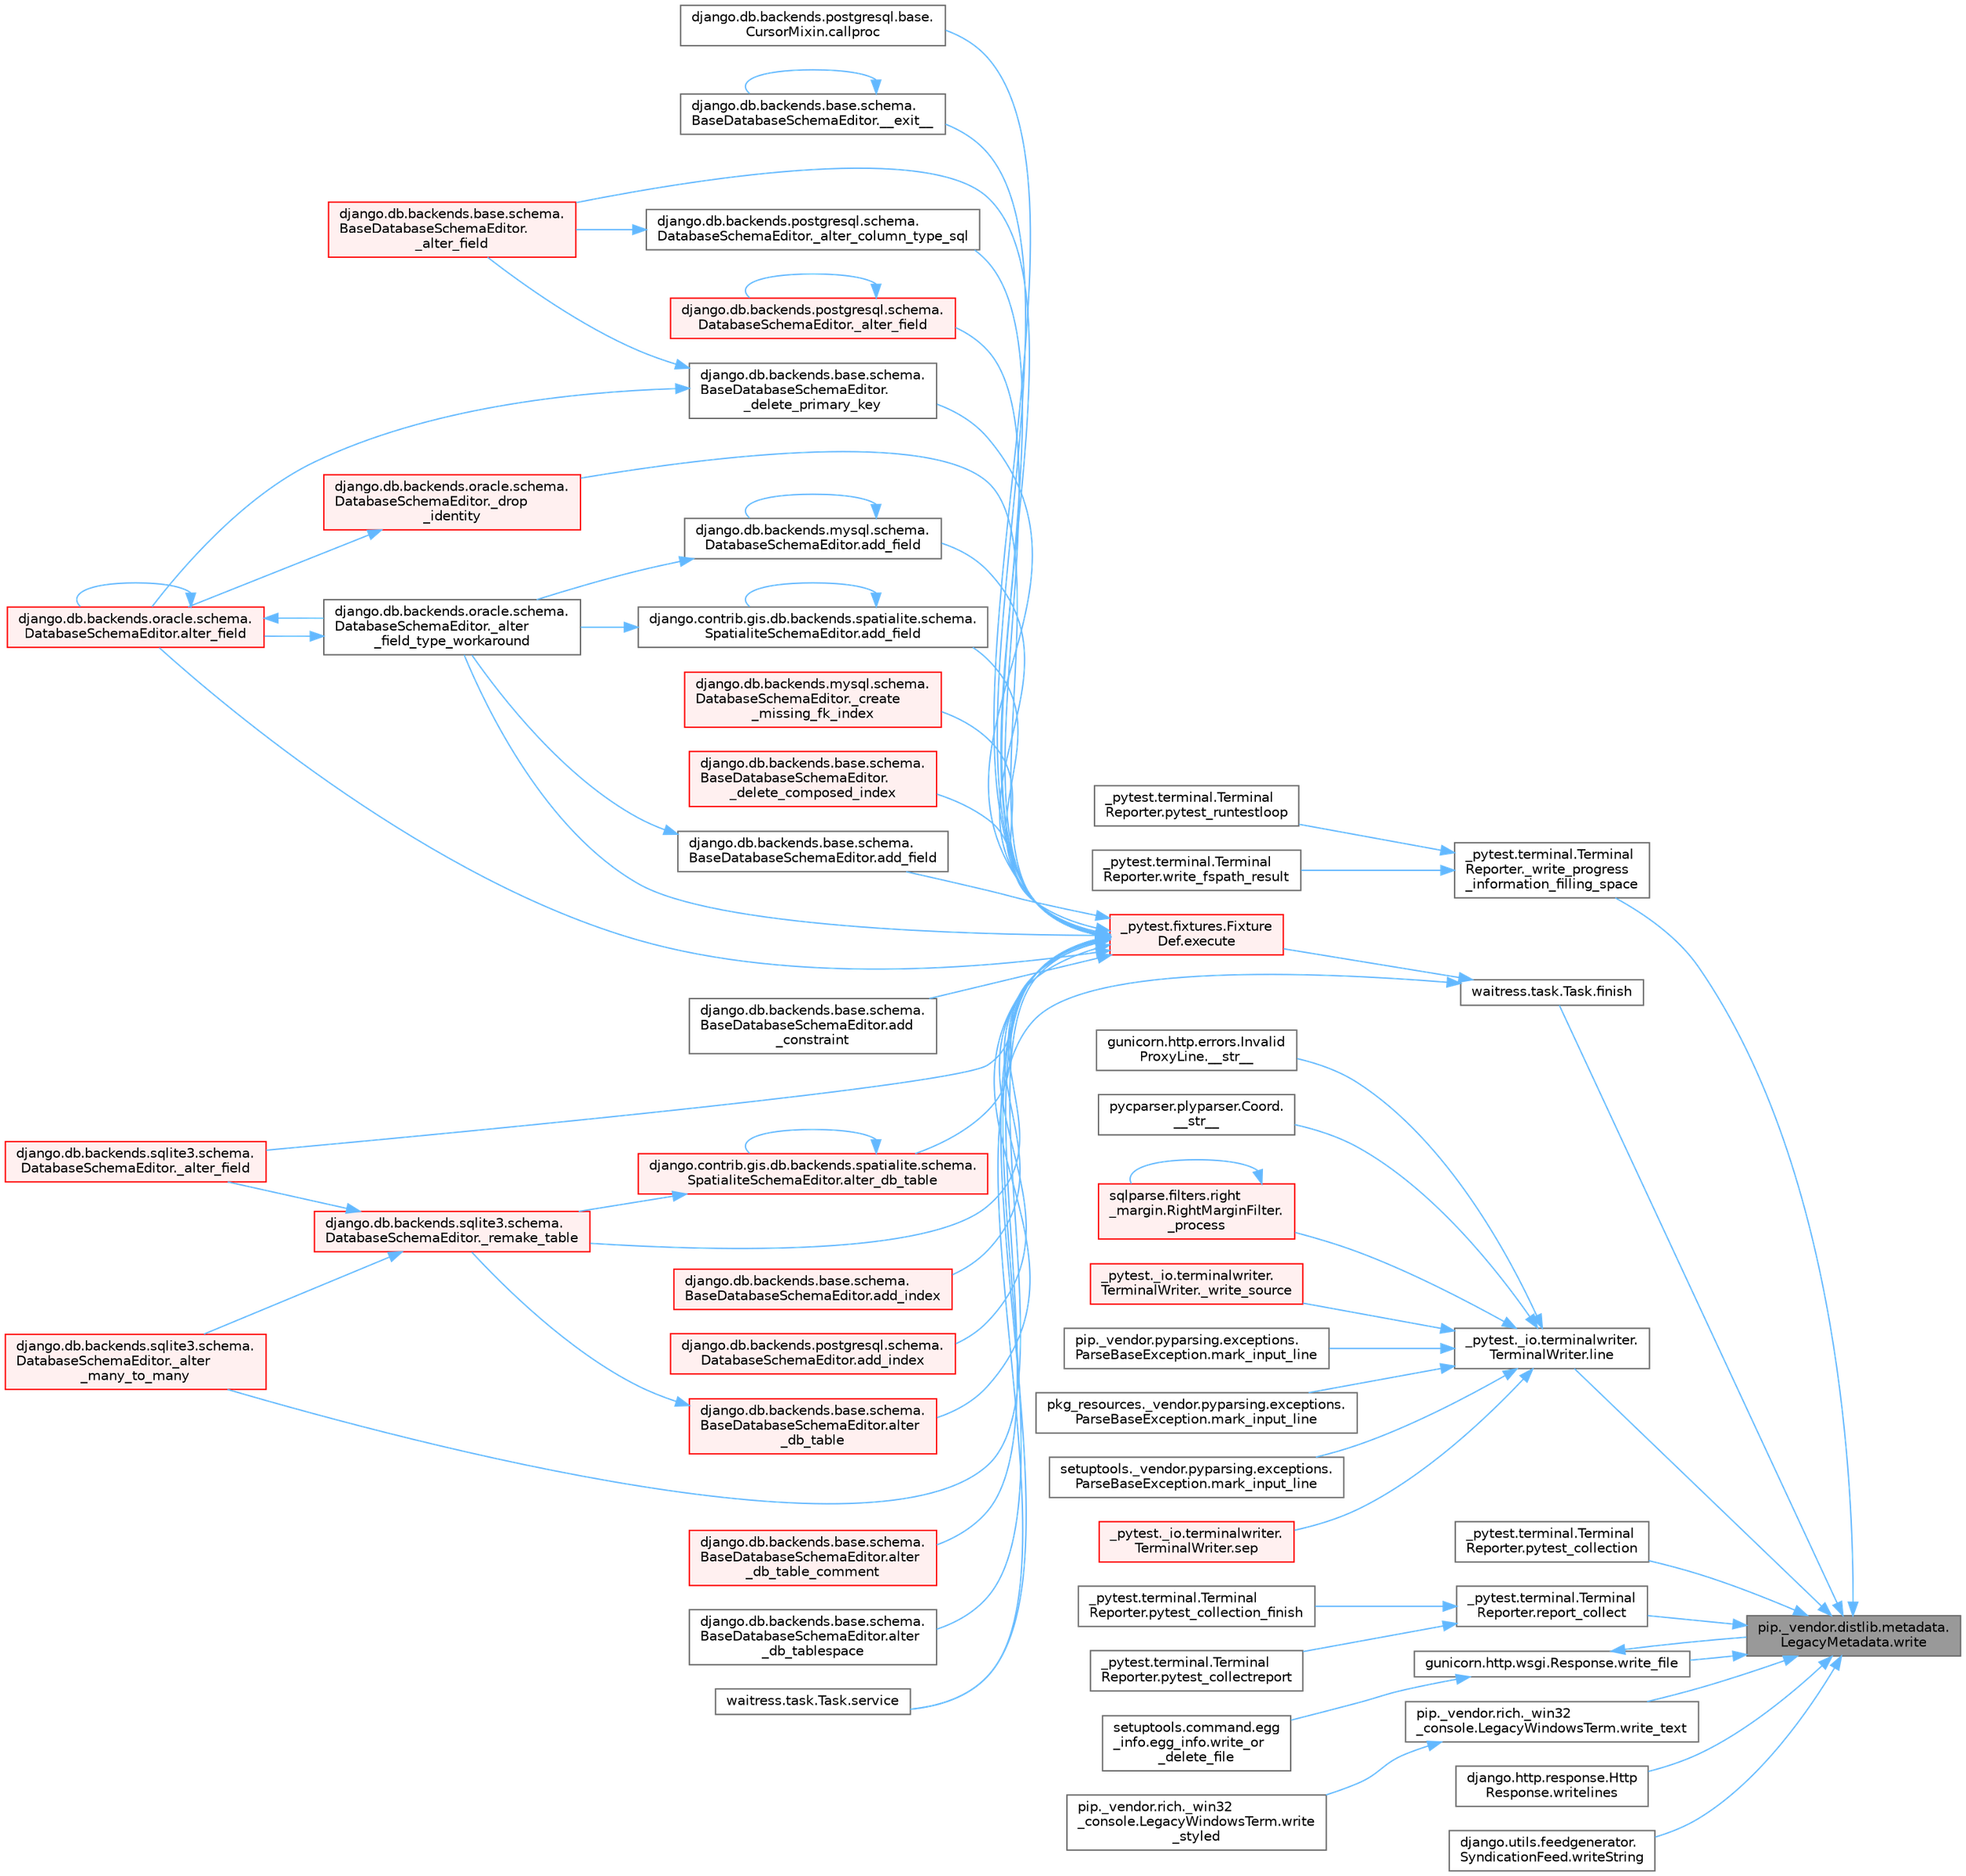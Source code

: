 digraph "pip._vendor.distlib.metadata.LegacyMetadata.write"
{
 // LATEX_PDF_SIZE
  bgcolor="transparent";
  edge [fontname=Helvetica,fontsize=10,labelfontname=Helvetica,labelfontsize=10];
  node [fontname=Helvetica,fontsize=10,shape=box,height=0.2,width=0.4];
  rankdir="RL";
  Node1 [id="Node000001",label="pip._vendor.distlib.metadata.\lLegacyMetadata.write",height=0.2,width=0.4,color="gray40", fillcolor="grey60", style="filled", fontcolor="black",tooltip=" "];
  Node1 -> Node2 [id="edge1_Node000001_Node000002",dir="back",color="steelblue1",style="solid",tooltip=" "];
  Node2 [id="Node000002",label="_pytest.terminal.Terminal\lReporter._write_progress\l_information_filling_space",height=0.2,width=0.4,color="grey40", fillcolor="white", style="filled",URL="$class__pytest_1_1terminal_1_1_terminal_reporter.html#a915f19bb955611b65c211c611c4568b1",tooltip=" "];
  Node2 -> Node3 [id="edge2_Node000002_Node000003",dir="back",color="steelblue1",style="solid",tooltip=" "];
  Node3 [id="Node000003",label="_pytest.terminal.Terminal\lReporter.pytest_runtestloop",height=0.2,width=0.4,color="grey40", fillcolor="white", style="filled",URL="$class__pytest_1_1terminal_1_1_terminal_reporter.html#ac3b669c1dc4496ae1a31ae03200aca11",tooltip=" "];
  Node2 -> Node4 [id="edge3_Node000002_Node000004",dir="back",color="steelblue1",style="solid",tooltip=" "];
  Node4 [id="Node000004",label="_pytest.terminal.Terminal\lReporter.write_fspath_result",height=0.2,width=0.4,color="grey40", fillcolor="white", style="filled",URL="$class__pytest_1_1terminal_1_1_terminal_reporter.html#a831d61b7b7439f786bdf1dd1f3d30814",tooltip=" "];
  Node1 -> Node5 [id="edge4_Node000001_Node000005",dir="back",color="steelblue1",style="solid",tooltip=" "];
  Node5 [id="Node000005",label="waitress.task.Task.finish",height=0.2,width=0.4,color="grey40", fillcolor="white", style="filled",URL="$classwaitress_1_1task_1_1_task.html#a1e94739ac27e14a159d0e17c6d3e54b2",tooltip=" "];
  Node5 -> Node6 [id="edge5_Node000005_Node000006",dir="back",color="steelblue1",style="solid",tooltip=" "];
  Node6 [id="Node000006",label="_pytest.fixtures.Fixture\lDef.execute",height=0.2,width=0.4,color="red", fillcolor="#FFF0F0", style="filled",URL="$class__pytest_1_1fixtures_1_1_fixture_def.html#ac27e0caaadd6404ffc2715216b643993",tooltip=" "];
  Node6 -> Node7 [id="edge6_Node000006_Node000007",dir="back",color="steelblue1",style="solid",tooltip=" "];
  Node7 [id="Node000007",label="django.db.backends.base.schema.\lBaseDatabaseSchemaEditor.__exit__",height=0.2,width=0.4,color="grey40", fillcolor="white", style="filled",URL="$classdjango_1_1db_1_1backends_1_1base_1_1schema_1_1_base_database_schema_editor.html#adc641c3cf336c3cba5f945841b7d5790",tooltip=" "];
  Node7 -> Node7 [id="edge7_Node000007_Node000007",dir="back",color="steelblue1",style="solid",tooltip=" "];
  Node6 -> Node8 [id="edge8_Node000006_Node000008",dir="back",color="steelblue1",style="solid",tooltip=" "];
  Node8 [id="Node000008",label="django.db.backends.postgresql.schema.\lDatabaseSchemaEditor._alter_column_type_sql",height=0.2,width=0.4,color="grey40", fillcolor="white", style="filled",URL="$classdjango_1_1db_1_1backends_1_1postgresql_1_1schema_1_1_database_schema_editor.html#addb09171be88c149496b00e7d217d186",tooltip=" "];
  Node8 -> Node9 [id="edge9_Node000008_Node000009",dir="back",color="steelblue1",style="solid",tooltip=" "];
  Node9 [id="Node000009",label="django.db.backends.base.schema.\lBaseDatabaseSchemaEditor.\l_alter_field",height=0.2,width=0.4,color="red", fillcolor="#FFF0F0", style="filled",URL="$classdjango_1_1db_1_1backends_1_1base_1_1schema_1_1_base_database_schema_editor.html#afcda33e5b1eb760a5a66c09033f1b75c",tooltip=" "];
  Node6 -> Node9 [id="edge10_Node000006_Node000009",dir="back",color="steelblue1",style="solid",tooltip=" "];
  Node6 -> Node14 [id="edge11_Node000006_Node000014",dir="back",color="steelblue1",style="solid",tooltip=" "];
  Node14 [id="Node000014",label="django.db.backends.postgresql.schema.\lDatabaseSchemaEditor._alter_field",height=0.2,width=0.4,color="red", fillcolor="#FFF0F0", style="filled",URL="$classdjango_1_1db_1_1backends_1_1postgresql_1_1schema_1_1_database_schema_editor.html#a143eb4ff7fc0f555417eb054bb91c41d",tooltip=" "];
  Node14 -> Node14 [id="edge12_Node000014_Node000014",dir="back",color="steelblue1",style="solid",tooltip=" "];
  Node6 -> Node15 [id="edge13_Node000006_Node000015",dir="back",color="steelblue1",style="solid",tooltip=" "];
  Node15 [id="Node000015",label="django.db.backends.sqlite3.schema.\lDatabaseSchemaEditor._alter_field",height=0.2,width=0.4,color="red", fillcolor="#FFF0F0", style="filled",URL="$classdjango_1_1db_1_1backends_1_1sqlite3_1_1schema_1_1_database_schema_editor.html#ab256c1d60756ea054e7249a3aa80d43b",tooltip=" "];
  Node6 -> Node13 [id="edge14_Node000006_Node000013",dir="back",color="steelblue1",style="solid",tooltip=" "];
  Node13 [id="Node000013",label="django.db.backends.oracle.schema.\lDatabaseSchemaEditor._alter\l_field_type_workaround",height=0.2,width=0.4,color="grey40", fillcolor="white", style="filled",URL="$classdjango_1_1db_1_1backends_1_1oracle_1_1schema_1_1_database_schema_editor.html#a78bc314f7e1030c1ef072c72a185ebd5",tooltip=" "];
  Node13 -> Node12 [id="edge15_Node000013_Node000012",dir="back",color="steelblue1",style="solid",tooltip=" "];
  Node12 [id="Node000012",label="django.db.backends.oracle.schema.\lDatabaseSchemaEditor.alter_field",height=0.2,width=0.4,color="red", fillcolor="#FFF0F0", style="filled",URL="$classdjango_1_1db_1_1backends_1_1oracle_1_1schema_1_1_database_schema_editor.html#abeddc040d6a7af1ca57aee72ee85784f",tooltip=" "];
  Node12 -> Node13 [id="edge16_Node000012_Node000013",dir="back",color="steelblue1",style="solid",tooltip=" "];
  Node12 -> Node12 [id="edge17_Node000012_Node000012",dir="back",color="steelblue1",style="solid",tooltip=" "];
  Node6 -> Node16 [id="edge18_Node000006_Node000016",dir="back",color="steelblue1",style="solid",tooltip=" "];
  Node16 [id="Node000016",label="django.db.backends.sqlite3.schema.\lDatabaseSchemaEditor._alter\l_many_to_many",height=0.2,width=0.4,color="red", fillcolor="#FFF0F0", style="filled",URL="$classdjango_1_1db_1_1backends_1_1sqlite3_1_1schema_1_1_database_schema_editor.html#a0eb5631cba4809779acc541260e47610",tooltip=" "];
  Node6 -> Node17 [id="edge19_Node000006_Node000017",dir="back",color="steelblue1",style="solid",tooltip=" "];
  Node17 [id="Node000017",label="django.db.backends.mysql.schema.\lDatabaseSchemaEditor._create\l_missing_fk_index",height=0.2,width=0.4,color="red", fillcolor="#FFF0F0", style="filled",URL="$classdjango_1_1db_1_1backends_1_1mysql_1_1schema_1_1_database_schema_editor.html#a1409fb923121da63909627d7bd8ea396",tooltip=" "];
  Node6 -> Node24 [id="edge20_Node000006_Node000024",dir="back",color="steelblue1",style="solid",tooltip=" "];
  Node24 [id="Node000024",label="django.db.backends.base.schema.\lBaseDatabaseSchemaEditor.\l_delete_composed_index",height=0.2,width=0.4,color="red", fillcolor="#FFF0F0", style="filled",URL="$classdjango_1_1db_1_1backends_1_1base_1_1schema_1_1_base_database_schema_editor.html#a83847fbdf8dec0e82dd6028e7b3171f1",tooltip=" "];
  Node6 -> Node25 [id="edge21_Node000006_Node000025",dir="back",color="steelblue1",style="solid",tooltip=" "];
  Node25 [id="Node000025",label="django.db.backends.base.schema.\lBaseDatabaseSchemaEditor.\l_delete_primary_key",height=0.2,width=0.4,color="grey40", fillcolor="white", style="filled",URL="$classdjango_1_1db_1_1backends_1_1base_1_1schema_1_1_base_database_schema_editor.html#a81047e315c7b3f3a5688d5d294491694",tooltip=" "];
  Node25 -> Node9 [id="edge22_Node000025_Node000009",dir="back",color="steelblue1",style="solid",tooltip=" "];
  Node25 -> Node12 [id="edge23_Node000025_Node000012",dir="back",color="steelblue1",style="solid",tooltip=" "];
  Node6 -> Node26 [id="edge24_Node000006_Node000026",dir="back",color="steelblue1",style="solid",tooltip=" "];
  Node26 [id="Node000026",label="django.db.backends.oracle.schema.\lDatabaseSchemaEditor._drop\l_identity",height=0.2,width=0.4,color="red", fillcolor="#FFF0F0", style="filled",URL="$classdjango_1_1db_1_1backends_1_1oracle_1_1schema_1_1_database_schema_editor.html#a215f07e8311d1fd657957c4dbba8cfde",tooltip=" "];
  Node26 -> Node12 [id="edge25_Node000026_Node000012",dir="back",color="steelblue1",style="solid",tooltip=" "];
  Node6 -> Node29 [id="edge26_Node000006_Node000029",dir="back",color="steelblue1",style="solid",tooltip=" "];
  Node29 [id="Node000029",label="django.db.backends.sqlite3.schema.\lDatabaseSchemaEditor._remake_table",height=0.2,width=0.4,color="red", fillcolor="#FFF0F0", style="filled",URL="$classdjango_1_1db_1_1backends_1_1sqlite3_1_1schema_1_1_database_schema_editor.html#a9b5b247b2cd836c48a65726025b45e11",tooltip=" "];
  Node29 -> Node15 [id="edge27_Node000029_Node000015",dir="back",color="steelblue1",style="solid",tooltip=" "];
  Node29 -> Node16 [id="edge28_Node000029_Node000016",dir="back",color="steelblue1",style="solid",tooltip=" "];
  Node6 -> Node35 [id="edge29_Node000006_Node000035",dir="back",color="steelblue1",style="solid",tooltip=" "];
  Node35 [id="Node000035",label="django.db.backends.base.schema.\lBaseDatabaseSchemaEditor.add\l_constraint",height=0.2,width=0.4,color="grey40", fillcolor="white", style="filled",URL="$classdjango_1_1db_1_1backends_1_1base_1_1schema_1_1_base_database_schema_editor.html#a017871908a4c3682551db6c19aa549d4",tooltip=" "];
  Node6 -> Node36 [id="edge30_Node000006_Node000036",dir="back",color="steelblue1",style="solid",tooltip=" "];
  Node36 [id="Node000036",label="django.contrib.gis.db.backends.spatialite.schema.\lSpatialiteSchemaEditor.add_field",height=0.2,width=0.4,color="grey40", fillcolor="white", style="filled",URL="$classdjango_1_1contrib_1_1gis_1_1db_1_1backends_1_1spatialite_1_1schema_1_1_spatialite_schema_editor.html#ac6c0a11c42d919d3c5cc74bb59d8dcfc",tooltip=" "];
  Node36 -> Node13 [id="edge31_Node000036_Node000013",dir="back",color="steelblue1",style="solid",tooltip=" "];
  Node36 -> Node36 [id="edge32_Node000036_Node000036",dir="back",color="steelblue1",style="solid",tooltip=" "];
  Node6 -> Node37 [id="edge33_Node000006_Node000037",dir="back",color="steelblue1",style="solid",tooltip=" "];
  Node37 [id="Node000037",label="django.db.backends.base.schema.\lBaseDatabaseSchemaEditor.add_field",height=0.2,width=0.4,color="grey40", fillcolor="white", style="filled",URL="$classdjango_1_1db_1_1backends_1_1base_1_1schema_1_1_base_database_schema_editor.html#affe03b0f7c180f8cb5759a5cff4f006a",tooltip=" "];
  Node37 -> Node13 [id="edge34_Node000037_Node000013",dir="back",color="steelblue1",style="solid",tooltip=" "];
  Node6 -> Node38 [id="edge35_Node000006_Node000038",dir="back",color="steelblue1",style="solid",tooltip=" "];
  Node38 [id="Node000038",label="django.db.backends.mysql.schema.\lDatabaseSchemaEditor.add_field",height=0.2,width=0.4,color="grey40", fillcolor="white", style="filled",URL="$classdjango_1_1db_1_1backends_1_1mysql_1_1schema_1_1_database_schema_editor.html#a2bb764c2fab516643cccf83b8865b410",tooltip=" "];
  Node38 -> Node13 [id="edge36_Node000038_Node000013",dir="back",color="steelblue1",style="solid",tooltip=" "];
  Node38 -> Node38 [id="edge37_Node000038_Node000038",dir="back",color="steelblue1",style="solid",tooltip=" "];
  Node6 -> Node39 [id="edge38_Node000006_Node000039",dir="back",color="steelblue1",style="solid",tooltip=" "];
  Node39 [id="Node000039",label="django.db.backends.base.schema.\lBaseDatabaseSchemaEditor.add_index",height=0.2,width=0.4,color="red", fillcolor="#FFF0F0", style="filled",URL="$classdjango_1_1db_1_1backends_1_1base_1_1schema_1_1_base_database_schema_editor.html#abc2d41f83d865510442ebead47b3ed96",tooltip=" "];
  Node6 -> Node40 [id="edge39_Node000006_Node000040",dir="back",color="steelblue1",style="solid",tooltip=" "];
  Node40 [id="Node000040",label="django.db.backends.postgresql.schema.\lDatabaseSchemaEditor.add_index",height=0.2,width=0.4,color="red", fillcolor="#FFF0F0", style="filled",URL="$classdjango_1_1db_1_1backends_1_1postgresql_1_1schema_1_1_database_schema_editor.html#acc6cde4ca005b9128ef4a9e9b556b3b0",tooltip=" "];
  Node6 -> Node41 [id="edge40_Node000006_Node000041",dir="back",color="steelblue1",style="solid",tooltip=" "];
  Node41 [id="Node000041",label="django.contrib.gis.db.backends.spatialite.schema.\lSpatialiteSchemaEditor.alter_db_table",height=0.2,width=0.4,color="red", fillcolor="#FFF0F0", style="filled",URL="$classdjango_1_1contrib_1_1gis_1_1db_1_1backends_1_1spatialite_1_1schema_1_1_spatialite_schema_editor.html#a3c238b03e587be42747e3a128cd44946",tooltip=" "];
  Node41 -> Node29 [id="edge41_Node000041_Node000029",dir="back",color="steelblue1",style="solid",tooltip=" "];
  Node41 -> Node41 [id="edge42_Node000041_Node000041",dir="back",color="steelblue1",style="solid",tooltip=" "];
  Node6 -> Node42 [id="edge43_Node000006_Node000042",dir="back",color="steelblue1",style="solid",tooltip=" "];
  Node42 [id="Node000042",label="django.db.backends.base.schema.\lBaseDatabaseSchemaEditor.alter\l_db_table",height=0.2,width=0.4,color="red", fillcolor="#FFF0F0", style="filled",URL="$classdjango_1_1db_1_1backends_1_1base_1_1schema_1_1_base_database_schema_editor.html#a6975136cc10a20541aed6b53fea99565",tooltip=" "];
  Node42 -> Node29 [id="edge44_Node000042_Node000029",dir="back",color="steelblue1",style="solid",tooltip=" "];
  Node6 -> Node43 [id="edge45_Node000006_Node000043",dir="back",color="steelblue1",style="solid",tooltip=" "];
  Node43 [id="Node000043",label="django.db.backends.base.schema.\lBaseDatabaseSchemaEditor.alter\l_db_table_comment",height=0.2,width=0.4,color="red", fillcolor="#FFF0F0", style="filled",URL="$classdjango_1_1db_1_1backends_1_1base_1_1schema_1_1_base_database_schema_editor.html#a788ba4cf1ea36f15a1b1d7a11b8d31a1",tooltip=" "];
  Node6 -> Node45 [id="edge46_Node000006_Node000045",dir="back",color="steelblue1",style="solid",tooltip=" "];
  Node45 [id="Node000045",label="django.db.backends.base.schema.\lBaseDatabaseSchemaEditor.alter\l_db_tablespace",height=0.2,width=0.4,color="grey40", fillcolor="white", style="filled",URL="$classdjango_1_1db_1_1backends_1_1base_1_1schema_1_1_base_database_schema_editor.html#ac93f875aaebf90f4c28d2ec8f963acdd",tooltip=" "];
  Node6 -> Node12 [id="edge47_Node000006_Node000012",dir="back",color="steelblue1",style="solid",tooltip=" "];
  Node6 -> Node46 [id="edge48_Node000006_Node000046",dir="back",color="steelblue1",style="solid",tooltip=" "];
  Node46 [id="Node000046",label="django.db.backends.postgresql.base.\lCursorMixin.callproc",height=0.2,width=0.4,color="grey40", fillcolor="white", style="filled",URL="$classdjango_1_1db_1_1backends_1_1postgresql_1_1base_1_1_cursor_mixin.html#a47ae60510118aff959f7ee3bc049cdcd",tooltip=" "];
  Node6 -> Node350 [id="edge49_Node000006_Node000350",dir="back",color="steelblue1",style="solid",tooltip=" "];
  Node350 [id="Node000350",label="waitress.task.Task.service",height=0.2,width=0.4,color="grey40", fillcolor="white", style="filled",URL="$classwaitress_1_1task_1_1_task.html#acd61643ab6cfae697f619c48f46e40b6",tooltip=" "];
  Node5 -> Node350 [id="edge50_Node000005_Node000350",dir="back",color="steelblue1",style="solid",tooltip=" "];
  Node1 -> Node78 [id="edge51_Node000001_Node000078",dir="back",color="steelblue1",style="solid",tooltip=" "];
  Node78 [id="Node000078",label="_pytest._io.terminalwriter.\lTerminalWriter.line",height=0.2,width=0.4,color="grey40", fillcolor="white", style="filled",URL="$class__pytest_1_1__io_1_1terminalwriter_1_1_terminal_writer.html#a70c206b6c71b946771673c95d93d5d5a",tooltip=" "];
  Node78 -> Node79 [id="edge52_Node000078_Node000079",dir="back",color="steelblue1",style="solid",tooltip=" "];
  Node79 [id="Node000079",label="gunicorn.http.errors.Invalid\lProxyLine.__str__",height=0.2,width=0.4,color="grey40", fillcolor="white", style="filled",URL="$classgunicorn_1_1http_1_1errors_1_1_invalid_proxy_line.html#ace89b062827152aaf90a806af758a928",tooltip=" "];
  Node78 -> Node80 [id="edge53_Node000078_Node000080",dir="back",color="steelblue1",style="solid",tooltip=" "];
  Node80 [id="Node000080",label="pycparser.plyparser.Coord.\l__str__",height=0.2,width=0.4,color="grey40", fillcolor="white", style="filled",URL="$classpycparser_1_1plyparser_1_1_coord.html#aa2f5c3b1f8c0a2eb844182daa8f71512",tooltip=" "];
  Node78 -> Node81 [id="edge54_Node000078_Node000081",dir="back",color="steelblue1",style="solid",tooltip=" "];
  Node81 [id="Node000081",label="sqlparse.filters.right\l_margin.RightMarginFilter.\l_process",height=0.2,width=0.4,color="red", fillcolor="#FFF0F0", style="filled",URL="$classsqlparse_1_1filters_1_1right__margin_1_1_right_margin_filter.html#a62b0707d94aff59b0fc1428eca96f6a9",tooltip=" "];
  Node81 -> Node81 [id="edge55_Node000081_Node000081",dir="back",color="steelblue1",style="solid",tooltip=" "];
  Node78 -> Node100 [id="edge56_Node000078_Node000100",dir="back",color="steelblue1",style="solid",tooltip=" "];
  Node100 [id="Node000100",label="_pytest._io.terminalwriter.\lTerminalWriter._write_source",height=0.2,width=0.4,color="red", fillcolor="#FFF0F0", style="filled",URL="$class__pytest_1_1__io_1_1terminalwriter_1_1_terminal_writer.html#a3499a8fa1635a0661a3476582408a433",tooltip=" "];
  Node78 -> Node656 [id="edge57_Node000078_Node000656",dir="back",color="steelblue1",style="solid",tooltip=" "];
  Node656 [id="Node000656",label="pip._vendor.pyparsing.exceptions.\lParseBaseException.mark_input_line",height=0.2,width=0.4,color="grey40", fillcolor="white", style="filled",URL="$classpip_1_1__vendor_1_1pyparsing_1_1exceptions_1_1_parse_base_exception.html#a29a304058ba0b8613114663ebffb3434",tooltip=" "];
  Node78 -> Node657 [id="edge58_Node000078_Node000657",dir="back",color="steelblue1",style="solid",tooltip=" "];
  Node657 [id="Node000657",label="pkg_resources._vendor.pyparsing.exceptions.\lParseBaseException.mark_input_line",height=0.2,width=0.4,color="grey40", fillcolor="white", style="filled",URL="$classpkg__resources_1_1__vendor_1_1pyparsing_1_1exceptions_1_1_parse_base_exception.html#a982109a43d14eb31cc56cb0bc77e08c6",tooltip=" "];
  Node78 -> Node658 [id="edge59_Node000078_Node000658",dir="back",color="steelblue1",style="solid",tooltip=" "];
  Node658 [id="Node000658",label="setuptools._vendor.pyparsing.exceptions.\lParseBaseException.mark_input_line",height=0.2,width=0.4,color="grey40", fillcolor="white", style="filled",URL="$classsetuptools_1_1__vendor_1_1pyparsing_1_1exceptions_1_1_parse_base_exception.html#aeb91f27e309b0b29088fb9dd22c07e58",tooltip=" "];
  Node78 -> Node659 [id="edge60_Node000078_Node000659",dir="back",color="steelblue1",style="solid",tooltip=" "];
  Node659 [id="Node000659",label="_pytest._io.terminalwriter.\lTerminalWriter.sep",height=0.2,width=0.4,color="red", fillcolor="#FFF0F0", style="filled",URL="$class__pytest_1_1__io_1_1terminalwriter_1_1_terminal_writer.html#a9825789953e583960848896c7c201fb8",tooltip=" "];
  Node1 -> Node298 [id="edge61_Node000001_Node000298",dir="back",color="steelblue1",style="solid",tooltip=" "];
  Node298 [id="Node000298",label="_pytest.terminal.Terminal\lReporter.pytest_collection",height=0.2,width=0.4,color="grey40", fillcolor="white", style="filled",URL="$class__pytest_1_1terminal_1_1_terminal_reporter.html#a1c7fd0ed91d4a12bb30c452d893e467f",tooltip=" "];
  Node1 -> Node299 [id="edge62_Node000001_Node000299",dir="back",color="steelblue1",style="solid",tooltip=" "];
  Node299 [id="Node000299",label="_pytest.terminal.Terminal\lReporter.report_collect",height=0.2,width=0.4,color="grey40", fillcolor="white", style="filled",URL="$class__pytest_1_1terminal_1_1_terminal_reporter.html#a8aaee1238de041e936a2d65c80d5458b",tooltip=" "];
  Node299 -> Node300 [id="edge63_Node000299_Node000300",dir="back",color="steelblue1",style="solid",tooltip=" "];
  Node300 [id="Node000300",label="_pytest.terminal.Terminal\lReporter.pytest_collection_finish",height=0.2,width=0.4,color="grey40", fillcolor="white", style="filled",URL="$class__pytest_1_1terminal_1_1_terminal_reporter.html#a2c87a7764f9882cae4be1b98a4441685",tooltip=" "];
  Node299 -> Node301 [id="edge64_Node000299_Node000301",dir="back",color="steelblue1",style="solid",tooltip=" "];
  Node301 [id="Node000301",label="_pytest.terminal.Terminal\lReporter.pytest_collectreport",height=0.2,width=0.4,color="grey40", fillcolor="white", style="filled",URL="$class__pytest_1_1terminal_1_1_terminal_reporter.html#a9eb06df608c4a08d1c831cfc5a405eec",tooltip=" "];
  Node1 -> Node302 [id="edge65_Node000001_Node000302",dir="back",color="steelblue1",style="solid",tooltip=" "];
  Node302 [id="Node000302",label="gunicorn.http.wsgi.Response.write_file",height=0.2,width=0.4,color="grey40", fillcolor="white", style="filled",URL="$classgunicorn_1_1http_1_1wsgi_1_1_response.html#a469fe7554d4ffcd4dd1497f24d216329",tooltip=" "];
  Node302 -> Node1 [id="edge66_Node000302_Node000001",dir="back",color="steelblue1",style="solid",tooltip=" "];
  Node302 -> Node303 [id="edge67_Node000302_Node000303",dir="back",color="steelblue1",style="solid",tooltip=" "];
  Node303 [id="Node000303",label="setuptools.command.egg\l_info.egg_info.write_or\l_delete_file",height=0.2,width=0.4,color="grey40", fillcolor="white", style="filled",URL="$classsetuptools_1_1command_1_1egg__info_1_1egg__info.html#ae5cfb9b14851eb2ed02f44ed99fce235",tooltip=" "];
  Node1 -> Node304 [id="edge68_Node000001_Node000304",dir="back",color="steelblue1",style="solid",tooltip=" "];
  Node304 [id="Node000304",label="pip._vendor.rich._win32\l_console.LegacyWindowsTerm.write_text",height=0.2,width=0.4,color="grey40", fillcolor="white", style="filled",URL="$classpip_1_1__vendor_1_1rich_1_1__win32__console_1_1_legacy_windows_term.html#a285165149598e15cac2caf4d03385612",tooltip=" "];
  Node304 -> Node305 [id="edge69_Node000304_Node000305",dir="back",color="steelblue1",style="solid",tooltip=" "];
  Node305 [id="Node000305",label="pip._vendor.rich._win32\l_console.LegacyWindowsTerm.write\l_styled",height=0.2,width=0.4,color="grey40", fillcolor="white", style="filled",URL="$classpip_1_1__vendor_1_1rich_1_1__win32__console_1_1_legacy_windows_term.html#a6c68d312ebee6e27cb3e871496da2c42",tooltip=" "];
  Node1 -> Node306 [id="edge70_Node000001_Node000306",dir="back",color="steelblue1",style="solid",tooltip=" "];
  Node306 [id="Node000306",label="django.http.response.Http\lResponse.writelines",height=0.2,width=0.4,color="grey40", fillcolor="white", style="filled",URL="$classdjango_1_1http_1_1response_1_1_http_response.html#aceaa0c2997dfd21c34c44056e7292914",tooltip=" "];
  Node1 -> Node307 [id="edge71_Node000001_Node000307",dir="back",color="steelblue1",style="solid",tooltip=" "];
  Node307 [id="Node000307",label="django.utils.feedgenerator.\lSyndicationFeed.writeString",height=0.2,width=0.4,color="grey40", fillcolor="white", style="filled",URL="$classdjango_1_1utils_1_1feedgenerator_1_1_syndication_feed.html#a78aa2a245467085cb79cdca0dc35f677",tooltip=" "];
}

